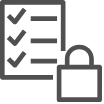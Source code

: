 <mxfile version="14.6.13" type="device"><diagram id="woHFXRPD0XNHhcPsamCa" name="Seite-1"><mxGraphModel dx="1086" dy="4473" grid="1" gridSize="10" guides="1" tooltips="1" connect="1" arrows="1" fold="1" page="1" pageScale="1" pageWidth="827" pageHeight="1169" math="0" shadow="0"><root><mxCell id="0"/><mxCell id="1" parent="0"/><mxCell id="kvnvU7y29AzS4k07DxrC-1" value="" style="outlineConnect=0;fontColor=#000000;gradientColor=none;fillColor=#505050;strokeColor=none;dashed=0;verticalLabelPosition=bottom;verticalAlign=top;align=center;html=1;fontSize=12;aspect=fixed;pointerEvents=1;shape=mxgraph.aws4.checklist_security;shadow=0;" vertex="1" parent="1"><mxGeometry x="40.0" y="-3480" width="51" height="51" as="geometry"/></mxCell></root></mxGraphModel></diagram></mxfile>